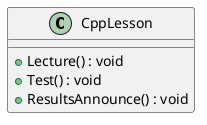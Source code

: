 @startuml
class CppLesson {
    + Lecture() : void
    + Test() : void
    + ResultsAnnounce() : void
}
@enduml
